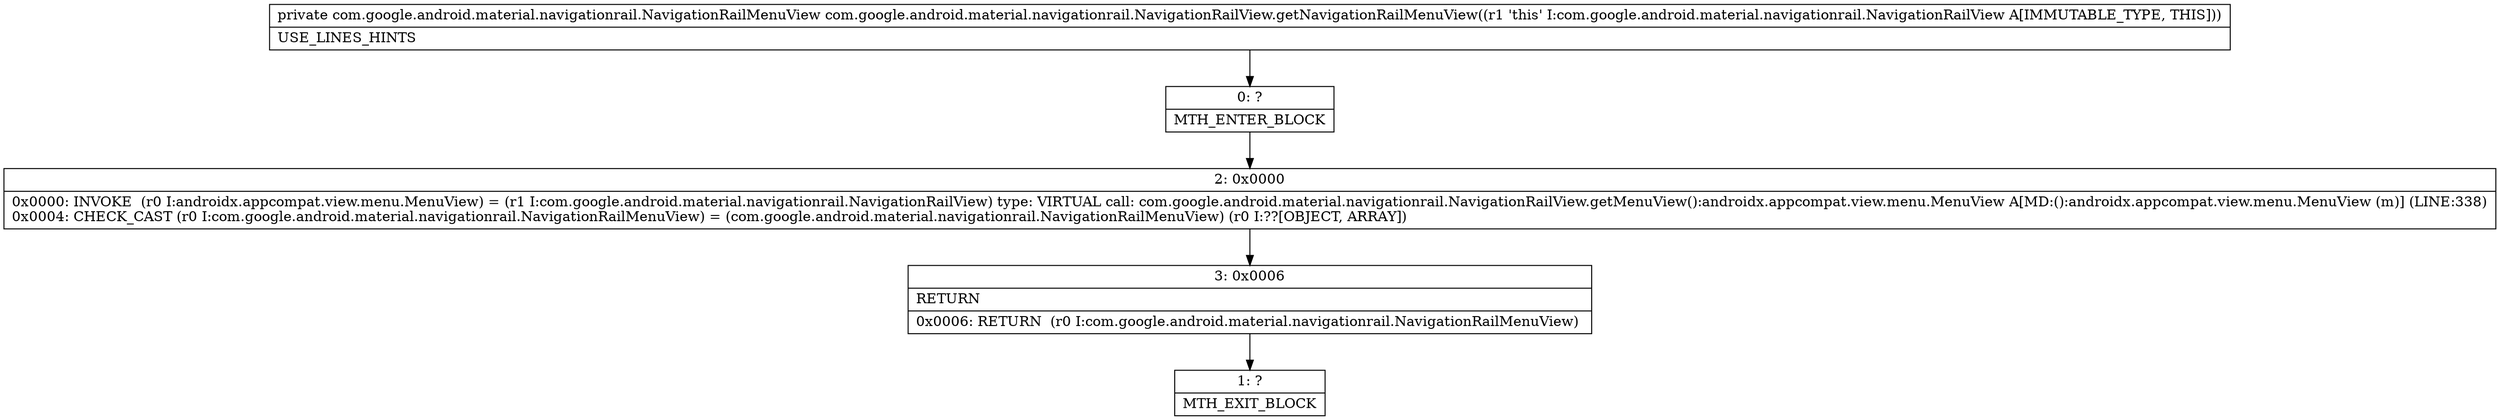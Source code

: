 digraph "CFG forcom.google.android.material.navigationrail.NavigationRailView.getNavigationRailMenuView()Lcom\/google\/android\/material\/navigationrail\/NavigationRailMenuView;" {
Node_0 [shape=record,label="{0\:\ ?|MTH_ENTER_BLOCK\l}"];
Node_2 [shape=record,label="{2\:\ 0x0000|0x0000: INVOKE  (r0 I:androidx.appcompat.view.menu.MenuView) = (r1 I:com.google.android.material.navigationrail.NavigationRailView) type: VIRTUAL call: com.google.android.material.navigationrail.NavigationRailView.getMenuView():androidx.appcompat.view.menu.MenuView A[MD:():androidx.appcompat.view.menu.MenuView (m)] (LINE:338)\l0x0004: CHECK_CAST (r0 I:com.google.android.material.navigationrail.NavigationRailMenuView) = (com.google.android.material.navigationrail.NavigationRailMenuView) (r0 I:??[OBJECT, ARRAY]) \l}"];
Node_3 [shape=record,label="{3\:\ 0x0006|RETURN\l|0x0006: RETURN  (r0 I:com.google.android.material.navigationrail.NavigationRailMenuView) \l}"];
Node_1 [shape=record,label="{1\:\ ?|MTH_EXIT_BLOCK\l}"];
MethodNode[shape=record,label="{private com.google.android.material.navigationrail.NavigationRailMenuView com.google.android.material.navigationrail.NavigationRailView.getNavigationRailMenuView((r1 'this' I:com.google.android.material.navigationrail.NavigationRailView A[IMMUTABLE_TYPE, THIS]))  | USE_LINES_HINTS\l}"];
MethodNode -> Node_0;Node_0 -> Node_2;
Node_2 -> Node_3;
Node_3 -> Node_1;
}

